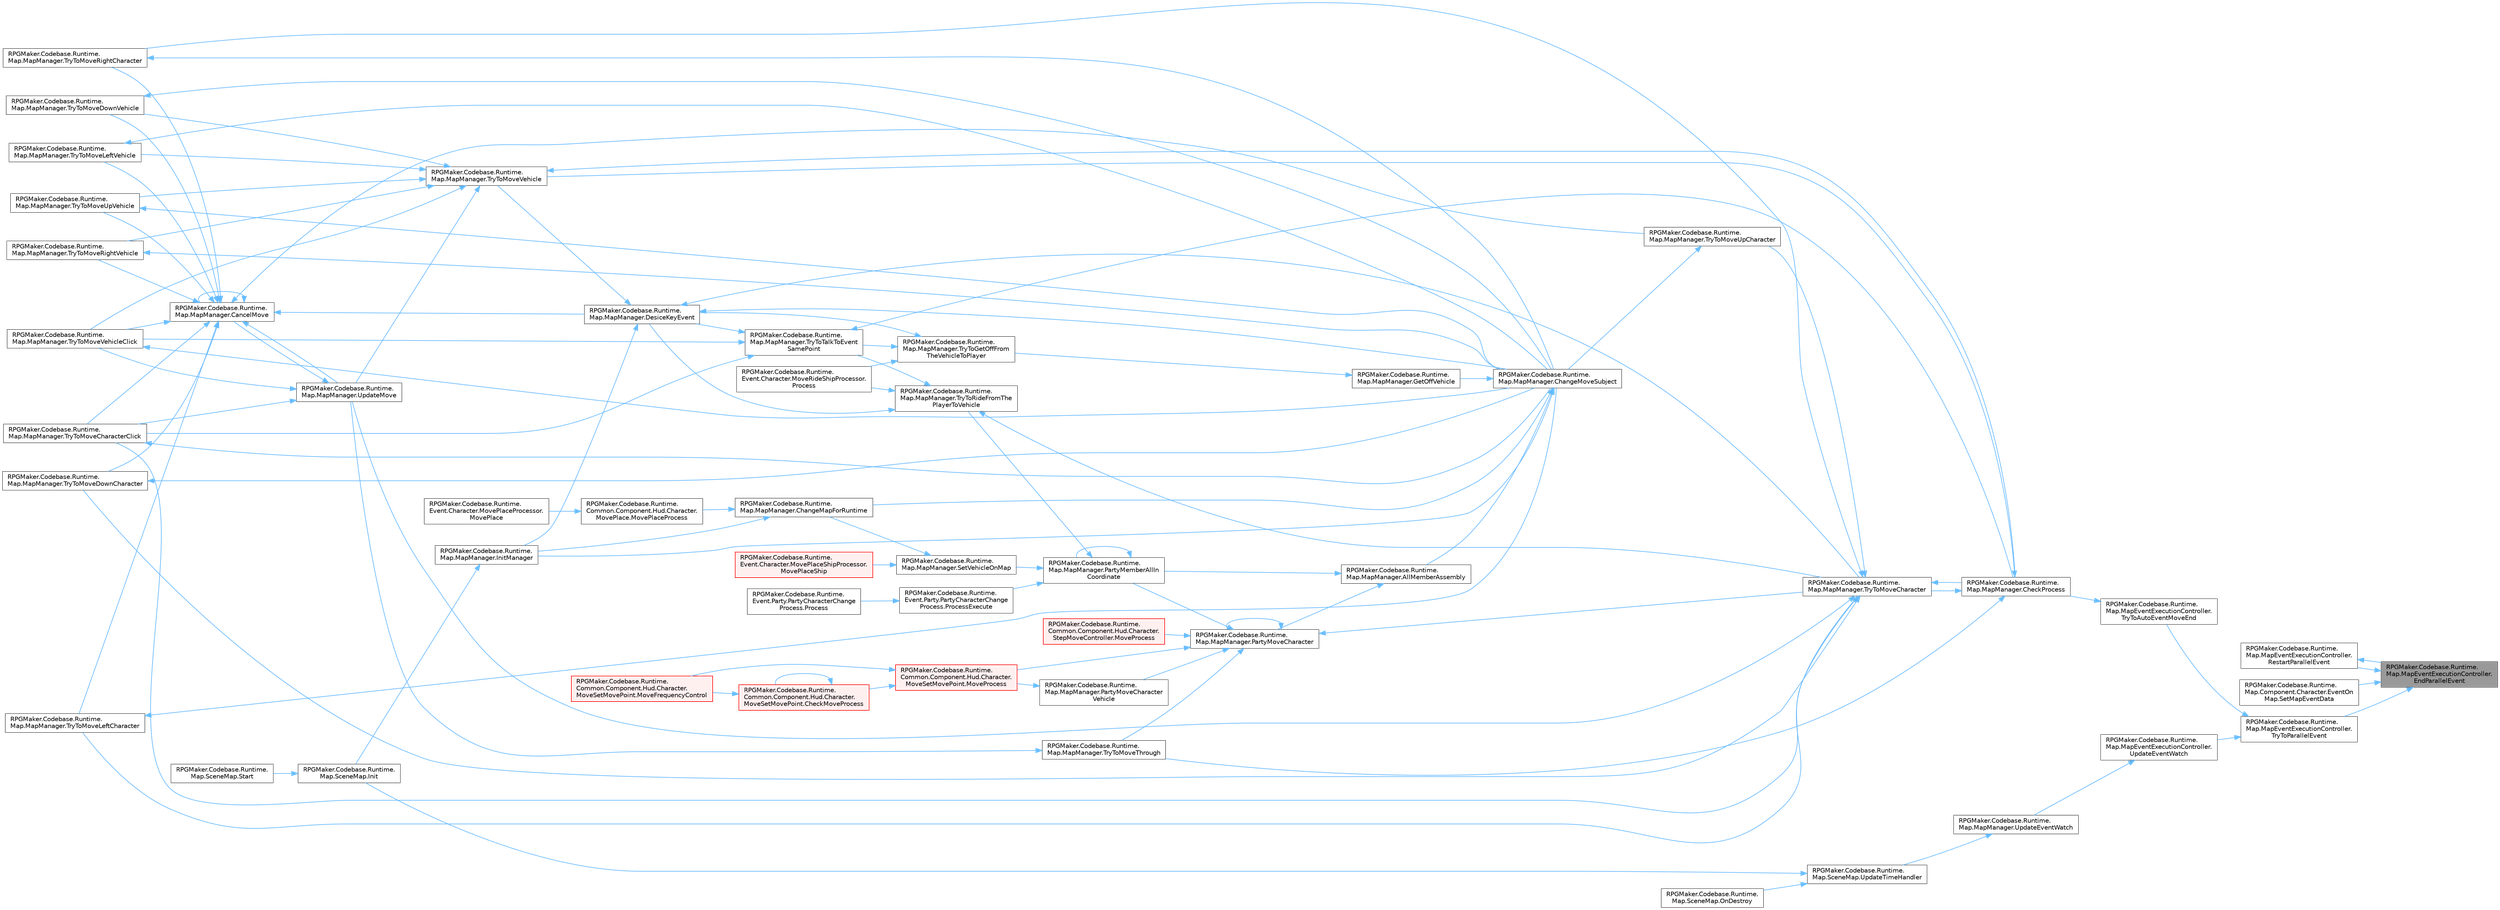 digraph "RPGMaker.Codebase.Runtime.Map.MapEventExecutionController.EndParallelEvent"
{
 // LATEX_PDF_SIZE
  bgcolor="transparent";
  edge [fontname=Helvetica,fontsize=10,labelfontname=Helvetica,labelfontsize=10];
  node [fontname=Helvetica,fontsize=10,shape=box,height=0.2,width=0.4];
  rankdir="RL";
  Node1 [id="Node000001",label="RPGMaker.Codebase.Runtime.\lMap.MapEventExecutionController.\lEndParallelEvent",height=0.2,width=0.4,color="gray40", fillcolor="grey60", style="filled", fontcolor="black",tooltip="😁 並列実行の終了時処理"];
  Node1 -> Node2 [id="edge1_Node000001_Node000002",dir="back",color="steelblue1",style="solid",tooltip=" "];
  Node2 [id="Node000002",label="RPGMaker.Codebase.Runtime.\lMap.MapEventExecutionController.\lRestartParallelEvent",height=0.2,width=0.4,color="grey40", fillcolor="white", style="filled",URL="$db/d6c/class_r_p_g_maker_1_1_codebase_1_1_runtime_1_1_map_1_1_map_event_execution_controller.html#afb511dc73bf62654e3075fadff393cc1",tooltip="😁 ぱられるイベント再開"];
  Node2 -> Node1 [id="edge2_Node000002_Node000001",dir="back",color="steelblue1",style="solid",tooltip=" "];
  Node1 -> Node3 [id="edge3_Node000001_Node000003",dir="back",color="steelblue1",style="solid",tooltip=" "];
  Node3 [id="Node000003",label="RPGMaker.Codebase.Runtime.\lMap.Component.Character.EventOn\lMap.SetMapEventData",height=0.2,width=0.4,color="grey40", fillcolor="white", style="filled",URL="$da/d39/class_r_p_g_maker_1_1_codebase_1_1_runtime_1_1_map_1_1_component_1_1_character_1_1_event_on_map.html#a41c082b08f14f5de0fbfe4c2a57fe57c",tooltip="コンティニュー用のイベントデータ設定"];
  Node1 -> Node4 [id="edge4_Node000001_Node000004",dir="back",color="steelblue1",style="solid",tooltip=" "];
  Node4 [id="Node000004",label="RPGMaker.Codebase.Runtime.\lMap.MapEventExecutionController.\lTryToParallelEvent",height=0.2,width=0.4,color="grey40", fillcolor="white", style="filled",URL="$db/d6c/class_r_p_g_maker_1_1_codebase_1_1_runtime_1_1_map_1_1_map_event_execution_controller.html#a608c09133827f3666bb4c48116e387dd",tooltip="😁 並列実行イベントがあればイベントを開始する"];
  Node4 -> Node5 [id="edge5_Node000004_Node000005",dir="back",color="steelblue1",style="solid",tooltip=" "];
  Node5 [id="Node000005",label="RPGMaker.Codebase.Runtime.\lMap.MapEventExecutionController.\lTryToAutoEventMoveEnd",height=0.2,width=0.4,color="grey40", fillcolor="white", style="filled",URL="$db/d6c/class_r_p_g_maker_1_1_codebase_1_1_runtime_1_1_map_1_1_map_event_execution_controller.html#a0eeb6696aa5bc8591a0c6565056cfd2f",tooltip="😁 移動直後に、自動実行イベント、並列処理イベントの発動条件を満たしていた場合には、実行処理を行う"];
  Node5 -> Node6 [id="edge6_Node000005_Node000006",dir="back",color="steelblue1",style="solid",tooltip=" "];
  Node6 [id="Node000006",label="RPGMaker.Codebase.Runtime.\lMap.MapManager.CheckProcess",height=0.2,width=0.4,color="grey40", fillcolor="white", style="filled",URL="$d5/d0f/class_r_p_g_maker_1_1_codebase_1_1_runtime_1_1_map_1_1_map_manager.html#af61111401b6e289e7cd71c37c80bff5d",tooltip="😁 移動後の各判定処理"];
  Node6 -> Node7 [id="edge7_Node000006_Node000007",dir="back",color="steelblue1",style="solid",tooltip=" "];
  Node7 [id="Node000007",label="RPGMaker.Codebase.Runtime.\lMap.MapManager.TryToMoveCharacter",height=0.2,width=0.4,color="grey40", fillcolor="white", style="filled",URL="$d5/d0f/class_r_p_g_maker_1_1_codebase_1_1_runtime_1_1_map_1_1_map_manager.html#a1c50ac1ba190459e6f190cdbfe263778",tooltip="😁 キャラクターの移動を試行する （対象位置が進入不可の場合は向きだけ変える）"];
  Node7 -> Node6 [id="edge8_Node000007_Node000006",dir="back",color="steelblue1",style="solid",tooltip=" "];
  Node7 -> Node8 [id="edge9_Node000007_Node000008",dir="back",color="steelblue1",style="solid",tooltip=" "];
  Node8 [id="Node000008",label="RPGMaker.Codebase.Runtime.\lMap.MapManager.TryToMoveCharacterClick",height=0.2,width=0.4,color="grey40", fillcolor="white", style="filled",URL="$d5/d0f/class_r_p_g_maker_1_1_codebase_1_1_runtime_1_1_map_1_1_map_manager.html#a3a7ad6e6d848e31770443541b2113049",tooltip="😁 キャラクターの移動を試行する （対象位置が進入不可の場合は向きだけ変える）"];
  Node8 -> Node9 [id="edge10_Node000008_Node000009",dir="back",color="steelblue1",style="solid",tooltip=" "];
  Node9 [id="Node000009",label="RPGMaker.Codebase.Runtime.\lMap.MapManager.ChangeMoveSubject",height=0.2,width=0.4,color="grey40", fillcolor="white", style="filled",URL="$d5/d0f/class_r_p_g_maker_1_1_codebase_1_1_runtime_1_1_map_1_1_map_manager.html#a5d00d2c525cee192d90fc53bbc0c8682",tooltip="😁 移動主体変更"];
  Node9 -> Node10 [id="edge11_Node000009_Node000010",dir="back",color="steelblue1",style="solid",tooltip=" "];
  Node10 [id="Node000010",label="RPGMaker.Codebase.Runtime.\lMap.MapManager.AllMemberAssembly",height=0.2,width=0.4,color="grey40", fillcolor="white", style="filled",URL="$d5/d0f/class_r_p_g_maker_1_1_codebase_1_1_runtime_1_1_map_1_1_map_manager.html#a8c6faf084ea80880467ab13a448e9bed",tooltip="😁 全員集したにで操作切り替え"];
  Node10 -> Node11 [id="edge12_Node000010_Node000011",dir="back",color="steelblue1",style="solid",tooltip=" "];
  Node11 [id="Node000011",label="RPGMaker.Codebase.Runtime.\lMap.MapManager.PartyMemberAllIn\lCoordinate",height=0.2,width=0.4,color="grey40", fillcolor="white", style="filled",URL="$d5/d0f/class_r_p_g_maker_1_1_codebase_1_1_runtime_1_1_map_1_1_map_manager.html#adc8a96ff2875947b6e7a4a6aa6c7f1a1",tooltip="😁 座標中のパーティー・メンバー全て"];
  Node11 -> Node11 [id="edge13_Node000011_Node000011",dir="back",color="steelblue1",style="solid",tooltip=" "];
  Node11 -> Node12 [id="edge14_Node000011_Node000012",dir="back",color="steelblue1",style="solid",tooltip=" "];
  Node12 [id="Node000012",label="RPGMaker.Codebase.Runtime.\lEvent.Party.PartyCharacterChange\lProcess.ProcessExecute",height=0.2,width=0.4,color="grey40", fillcolor="white", style="filled",URL="$dc/dee/class_r_p_g_maker_1_1_codebase_1_1_runtime_1_1_event_1_1_party_1_1_party_character_change_process.html#a36241cd62b9cb79bf4330645b34576e5",tooltip="😁 処理内容"];
  Node12 -> Node13 [id="edge15_Node000012_Node000013",dir="back",color="steelblue1",style="solid",tooltip=" "];
  Node13 [id="Node000013",label="RPGMaker.Codebase.Runtime.\lEvent.Party.PartyCharacterChange\lProcess.Process",height=0.2,width=0.4,color="grey40", fillcolor="white", style="filled",URL="$dc/dee/class_r_p_g_maker_1_1_codebase_1_1_runtime_1_1_event_1_1_party_1_1_party_character_change_process.html#ae0f898626129d655b3cd7452f9cd043d",tooltip="😁 処理"];
  Node11 -> Node14 [id="edge16_Node000011_Node000014",dir="back",color="steelblue1",style="solid",tooltip=" "];
  Node14 [id="Node000014",label="RPGMaker.Codebase.Runtime.\lMap.MapManager.SetVehicleOnMap",height=0.2,width=0.4,color="grey40", fillcolor="white", style="filled",URL="$d5/d0f/class_r_p_g_maker_1_1_codebase_1_1_runtime_1_1_map_1_1_map_manager.html#a37e412a35b210f1313f567ba8ade8b96",tooltip="😁 マップ上の乗り物設定"];
  Node14 -> Node15 [id="edge17_Node000014_Node000015",dir="back",color="steelblue1",style="solid",tooltip=" "];
  Node15 [id="Node000015",label="RPGMaker.Codebase.Runtime.\lMap.MapManager.ChangeMapForRuntime",height=0.2,width=0.4,color="grey40", fillcolor="white", style="filled",URL="$d5/d0f/class_r_p_g_maker_1_1_codebase_1_1_runtime_1_1_map_1_1_map_manager.html#a164b0a6efee413b3cff10ea519ab8029",tooltip="😁 マップを表示する"];
  Node15 -> Node16 [id="edge18_Node000015_Node000016",dir="back",color="steelblue1",style="solid",tooltip=" "];
  Node16 [id="Node000016",label="RPGMaker.Codebase.Runtime.\lMap.MapManager.InitManager",height=0.2,width=0.4,color="grey40", fillcolor="white", style="filled",URL="$d5/d0f/class_r_p_g_maker_1_1_codebase_1_1_runtime_1_1_map_1_1_map_manager.html#ae14061e8d125d7fe532437b6ba183131",tooltip="😁 マップ初期化"];
  Node16 -> Node17 [id="edge19_Node000016_Node000017",dir="back",color="steelblue1",style="solid",tooltip=" "];
  Node17 [id="Node000017",label="RPGMaker.Codebase.Runtime.\lMap.SceneMap.Init",height=0.2,width=0.4,color="grey40", fillcolor="white", style="filled",URL="$db/d02/class_r_p_g_maker_1_1_codebase_1_1_runtime_1_1_map_1_1_scene_map.html#a0f6d0adae41e09e94a55d3c0af0c87dc",tooltip="😁 初期化"];
  Node17 -> Node18 [id="edge20_Node000017_Node000018",dir="back",color="steelblue1",style="solid",tooltip=" "];
  Node18 [id="Node000018",label="RPGMaker.Codebase.Runtime.\lMap.SceneMap.Start",height=0.2,width=0.4,color="grey40", fillcolor="white", style="filled",URL="$db/d02/class_r_p_g_maker_1_1_codebase_1_1_runtime_1_1_map_1_1_scene_map.html#a8514c54d190f9d2acb578100f490a861",tooltip="😁 開始"];
  Node15 -> Node19 [id="edge21_Node000015_Node000019",dir="back",color="steelblue1",style="solid",tooltip=" "];
  Node19 [id="Node000019",label="RPGMaker.Codebase.Runtime.\lCommon.Component.Hud.Character.\lMovePlace.MovePlaceProcess",height=0.2,width=0.4,color="grey40", fillcolor="white", style="filled",URL="$df/d12/class_r_p_g_maker_1_1_codebase_1_1_runtime_1_1_common_1_1_component_1_1_hud_1_1_character_1_1_move_place.html#a937507f8d3c881ce82d1d1eb38321bbf",tooltip="😁 場所処理移動"];
  Node19 -> Node20 [id="edge22_Node000019_Node000020",dir="back",color="steelblue1",style="solid",tooltip=" "];
  Node20 [id="Node000020",label="RPGMaker.Codebase.Runtime.\lEvent.Character.MovePlaceProcessor.\lMovePlace",height=0.2,width=0.4,color="grey40", fillcolor="white", style="filled",URL="$da/d06/class_r_p_g_maker_1_1_codebase_1_1_runtime_1_1_event_1_1_character_1_1_move_place_processor.html#acd1dee6b4f36de52d8a8b775d612e502",tooltip="😁"];
  Node14 -> Node21 [id="edge23_Node000014_Node000021",dir="back",color="steelblue1",style="solid",tooltip=" "];
  Node21 [id="Node000021",label="RPGMaker.Codebase.Runtime.\lEvent.Character.MovePlaceShipProcessor.\lMovePlaceShip",height=0.2,width=0.4,color="red", fillcolor="#FFF0F0", style="filled",URL="$df/d26/class_r_p_g_maker_1_1_codebase_1_1_runtime_1_1_event_1_1_character_1_1_move_place_ship_processor.html#af7c051f7a66cfbc9f89063046feca8f0",tooltip="😁 移動場所船"];
  Node11 -> Node23 [id="edge24_Node000011_Node000023",dir="back",color="steelblue1",style="solid",tooltip=" "];
  Node23 [id="Node000023",label="RPGMaker.Codebase.Runtime.\lMap.MapManager.TryToRideFromThe\lPlayerToVehicle",height=0.2,width=0.4,color="grey40", fillcolor="white", style="filled",URL="$d5/d0f/class_r_p_g_maker_1_1_codebase_1_1_runtime_1_1_map_1_1_map_manager.html#af833ea891460fe653ce5b7900b86e151",tooltip="😁 乗り物に乗る"];
  Node23 -> Node24 [id="edge25_Node000023_Node000024",dir="back",color="steelblue1",style="solid",tooltip=" "];
  Node24 [id="Node000024",label="RPGMaker.Codebase.Runtime.\lMap.MapManager.DesiceKeyEvent",height=0.2,width=0.4,color="grey40", fillcolor="white", style="filled",URL="$d5/d0f/class_r_p_g_maker_1_1_codebase_1_1_runtime_1_1_map_1_1_map_manager.html#a2655da596d391627e8c2f71e6e490b62",tooltip="😁 目の前にイベントがあり、その発動契機がTalkであればイベントを開始する"];
  Node24 -> Node9 [id="edge26_Node000024_Node000009",dir="back",color="steelblue1",style="solid",tooltip=" "];
  Node24 -> Node16 [id="edge27_Node000024_Node000016",dir="back",color="steelblue1",style="solid",tooltip=" "];
  Node24 -> Node7 [id="edge28_Node000024_Node000007",dir="back",color="steelblue1",style="solid",tooltip=" "];
  Node24 -> Node25 [id="edge29_Node000024_Node000025",dir="back",color="steelblue1",style="solid",tooltip=" "];
  Node25 [id="Node000025",label="RPGMaker.Codebase.Runtime.\lMap.MapManager.TryToMoveVehicle",height=0.2,width=0.4,color="grey40", fillcolor="white", style="filled",URL="$d5/d0f/class_r_p_g_maker_1_1_codebase_1_1_runtime_1_1_map_1_1_map_manager.html#af0e1fa61778d47dccbe907bcb8ebeb4c",tooltip="😁 乗り物の移動を試行する （対象位置が進入不可の場合は向きだけ変える）"];
  Node25 -> Node6 [id="edge30_Node000025_Node000006",dir="back",color="steelblue1",style="solid",tooltip=" "];
  Node25 -> Node26 [id="edge31_Node000025_Node000026",dir="back",color="steelblue1",style="solid",tooltip=" "];
  Node26 [id="Node000026",label="RPGMaker.Codebase.Runtime.\lMap.MapManager.TryToMoveDownVehicle",height=0.2,width=0.4,color="grey40", fillcolor="white", style="filled",URL="$d5/d0f/class_r_p_g_maker_1_1_codebase_1_1_runtime_1_1_map_1_1_map_manager.html#a476c0a4fd7efbcd64fb342d4988ba6f7",tooltip="😁 下乗り物移動へ試す"];
  Node26 -> Node9 [id="edge32_Node000026_Node000009",dir="back",color="steelblue1",style="solid",tooltip=" "];
  Node25 -> Node27 [id="edge33_Node000025_Node000027",dir="back",color="steelblue1",style="solid",tooltip=" "];
  Node27 [id="Node000027",label="RPGMaker.Codebase.Runtime.\lMap.MapManager.TryToMoveLeftVehicle",height=0.2,width=0.4,color="grey40", fillcolor="white", style="filled",URL="$d5/d0f/class_r_p_g_maker_1_1_codebase_1_1_runtime_1_1_map_1_1_map_manager.html#a8efa0bcf03ce7e5b2b1746ccc3ee13c0",tooltip="😁 Actionへの代入時に内容が確認しやすいように、各向き分メソッドを用意。"];
  Node27 -> Node9 [id="edge34_Node000027_Node000009",dir="back",color="steelblue1",style="solid",tooltip=" "];
  Node25 -> Node28 [id="edge35_Node000025_Node000028",dir="back",color="steelblue1",style="solid",tooltip=" "];
  Node28 [id="Node000028",label="RPGMaker.Codebase.Runtime.\lMap.MapManager.TryToMoveRightVehicle",height=0.2,width=0.4,color="grey40", fillcolor="white", style="filled",URL="$d5/d0f/class_r_p_g_maker_1_1_codebase_1_1_runtime_1_1_map_1_1_map_manager.html#a3ec5763f85b5b41539237530c5806901",tooltip="😁 右乗り物移動へ試す"];
  Node28 -> Node9 [id="edge36_Node000028_Node000009",dir="back",color="steelblue1",style="solid",tooltip=" "];
  Node25 -> Node29 [id="edge37_Node000025_Node000029",dir="back",color="steelblue1",style="solid",tooltip=" "];
  Node29 [id="Node000029",label="RPGMaker.Codebase.Runtime.\lMap.MapManager.TryToMoveUpVehicle",height=0.2,width=0.4,color="grey40", fillcolor="white", style="filled",URL="$d5/d0f/class_r_p_g_maker_1_1_codebase_1_1_runtime_1_1_map_1_1_map_manager.html#ac56d14e743bf2942bb37db5c5954063e",tooltip="😁 上乗り物移動へ試す"];
  Node29 -> Node9 [id="edge38_Node000029_Node000009",dir="back",color="steelblue1",style="solid",tooltip=" "];
  Node25 -> Node30 [id="edge39_Node000025_Node000030",dir="back",color="steelblue1",style="solid",tooltip=" "];
  Node30 [id="Node000030",label="RPGMaker.Codebase.Runtime.\lMap.MapManager.TryToMoveVehicleClick",height=0.2,width=0.4,color="grey40", fillcolor="white", style="filled",URL="$d5/d0f/class_r_p_g_maker_1_1_codebase_1_1_runtime_1_1_map_1_1_map_manager.html#a6ee6f9efcc536de03d0f38f5d3de8e9e",tooltip="😁 キャラクターの移動を試行する （対象位置が進入不可の場合は向きだけ変える）"];
  Node30 -> Node9 [id="edge40_Node000030_Node000009",dir="back",color="steelblue1",style="solid",tooltip=" "];
  Node25 -> Node31 [id="edge41_Node000025_Node000031",dir="back",color="steelblue1",style="solid",tooltip=" "];
  Node31 [id="Node000031",label="RPGMaker.Codebase.Runtime.\lMap.MapManager.UpdateMove",height=0.2,width=0.4,color="grey40", fillcolor="white", style="filled",URL="$d5/d0f/class_r_p_g_maker_1_1_codebase_1_1_runtime_1_1_map_1_1_map_manager.html#a8d383409968f24c28e9393d632d207c2",tooltip="😁 移動更新"];
  Node31 -> Node32 [id="edge42_Node000031_Node000032",dir="back",color="steelblue1",style="solid",tooltip=" "];
  Node32 [id="Node000032",label="RPGMaker.Codebase.Runtime.\lMap.MapManager.CancelMove",height=0.2,width=0.4,color="grey40", fillcolor="white", style="filled",URL="$d5/d0f/class_r_p_g_maker_1_1_codebase_1_1_runtime_1_1_map_1_1_map_manager.html#aec356ba03028b9e11ece2ceb38d7f3cf",tooltip="😁 移動キャンセル"];
  Node32 -> Node32 [id="edge43_Node000032_Node000032",dir="back",color="steelblue1",style="solid",tooltip=" "];
  Node32 -> Node24 [id="edge44_Node000032_Node000024",dir="back",color="steelblue1",style="solid",tooltip=" "];
  Node32 -> Node8 [id="edge45_Node000032_Node000008",dir="back",color="steelblue1",style="solid",tooltip=" "];
  Node32 -> Node33 [id="edge46_Node000032_Node000033",dir="back",color="steelblue1",style="solid",tooltip=" "];
  Node33 [id="Node000033",label="RPGMaker.Codebase.Runtime.\lMap.MapManager.TryToMoveDownCharacter",height=0.2,width=0.4,color="grey40", fillcolor="white", style="filled",URL="$d5/d0f/class_r_p_g_maker_1_1_codebase_1_1_runtime_1_1_map_1_1_map_manager.html#ab602fb3908c965ecbdfa140fa64e3de4",tooltip="😁 下キャラクター移動を試す"];
  Node33 -> Node9 [id="edge47_Node000033_Node000009",dir="back",color="steelblue1",style="solid",tooltip=" "];
  Node32 -> Node26 [id="edge48_Node000032_Node000026",dir="back",color="steelblue1",style="solid",tooltip=" "];
  Node32 -> Node34 [id="edge49_Node000032_Node000034",dir="back",color="steelblue1",style="solid",tooltip=" "];
  Node34 [id="Node000034",label="RPGMaker.Codebase.Runtime.\lMap.MapManager.TryToMoveLeftCharacter",height=0.2,width=0.4,color="grey40", fillcolor="white", style="filled",URL="$d5/d0f/class_r_p_g_maker_1_1_codebase_1_1_runtime_1_1_map_1_1_map_manager.html#a1d7da40eb2e0a29eda0e228f434a77ec",tooltip="😁 Actionへの代入時に内容が確認しやすいように、各向き分メソッドを用意。"];
  Node34 -> Node9 [id="edge50_Node000034_Node000009",dir="back",color="steelblue1",style="solid",tooltip=" "];
  Node32 -> Node27 [id="edge51_Node000032_Node000027",dir="back",color="steelblue1",style="solid",tooltip=" "];
  Node32 -> Node35 [id="edge52_Node000032_Node000035",dir="back",color="steelblue1",style="solid",tooltip=" "];
  Node35 [id="Node000035",label="RPGMaker.Codebase.Runtime.\lMap.MapManager.TryToMoveRightCharacter",height=0.2,width=0.4,color="grey40", fillcolor="white", style="filled",URL="$d5/d0f/class_r_p_g_maker_1_1_codebase_1_1_runtime_1_1_map_1_1_map_manager.html#a4de669f540fb731c58fe2aaf3218c235",tooltip="😁 右キャラクター移動を試す"];
  Node35 -> Node9 [id="edge53_Node000035_Node000009",dir="back",color="steelblue1",style="solid",tooltip=" "];
  Node32 -> Node28 [id="edge54_Node000032_Node000028",dir="back",color="steelblue1",style="solid",tooltip=" "];
  Node32 -> Node36 [id="edge55_Node000032_Node000036",dir="back",color="steelblue1",style="solid",tooltip=" "];
  Node36 [id="Node000036",label="RPGMaker.Codebase.Runtime.\lMap.MapManager.TryToMoveUpCharacter",height=0.2,width=0.4,color="grey40", fillcolor="white", style="filled",URL="$d5/d0f/class_r_p_g_maker_1_1_codebase_1_1_runtime_1_1_map_1_1_map_manager.html#ac3d79e5a98a34a7f08f34402600f7a57",tooltip="😁 上キャラクター移動を試す"];
  Node36 -> Node9 [id="edge56_Node000036_Node000009",dir="back",color="steelblue1",style="solid",tooltip=" "];
  Node32 -> Node29 [id="edge57_Node000032_Node000029",dir="back",color="steelblue1",style="solid",tooltip=" "];
  Node32 -> Node30 [id="edge58_Node000032_Node000030",dir="back",color="steelblue1",style="solid",tooltip=" "];
  Node32 -> Node31 [id="edge59_Node000032_Node000031",dir="back",color="steelblue1",style="solid",tooltip=" "];
  Node31 -> Node8 [id="edge60_Node000031_Node000008",dir="back",color="steelblue1",style="solid",tooltip=" "];
  Node31 -> Node30 [id="edge61_Node000031_Node000030",dir="back",color="steelblue1",style="solid",tooltip=" "];
  Node23 -> Node37 [id="edge62_Node000023_Node000037",dir="back",color="steelblue1",style="solid",tooltip=" "];
  Node37 [id="Node000037",label="RPGMaker.Codebase.Runtime.\lEvent.Character.MoveRideShipProcessor.\lProcess",height=0.2,width=0.4,color="grey40", fillcolor="white", style="filled",URL="$db/dea/class_r_p_g_maker_1_1_codebase_1_1_runtime_1_1_event_1_1_character_1_1_move_ride_ship_processor.html#ae9d6fa0140ad420b3607b15b970830f6",tooltip="😁 処理"];
  Node23 -> Node7 [id="edge63_Node000023_Node000007",dir="back",color="steelblue1",style="solid",tooltip=" "];
  Node23 -> Node38 [id="edge64_Node000023_Node000038",dir="back",color="steelblue1",style="solid",tooltip=" "];
  Node38 [id="Node000038",label="RPGMaker.Codebase.Runtime.\lMap.MapManager.TryToTalkToEvent\lSamePoint",height=0.2,width=0.4,color="grey40", fillcolor="white", style="filled",URL="$d5/d0f/class_r_p_g_maker_1_1_codebase_1_1_runtime_1_1_map_1_1_map_manager.html#a0fbfc4078a6e1d77a62009a7ac3985c4",tooltip="😁 イベント似た点へ歩きへ試し"];
  Node38 -> Node6 [id="edge65_Node000038_Node000006",dir="back",color="steelblue1",style="solid",tooltip=" "];
  Node38 -> Node24 [id="edge66_Node000038_Node000024",dir="back",color="steelblue1",style="solid",tooltip=" "];
  Node38 -> Node8 [id="edge67_Node000038_Node000008",dir="back",color="steelblue1",style="solid",tooltip=" "];
  Node38 -> Node30 [id="edge68_Node000038_Node000030",dir="back",color="steelblue1",style="solid",tooltip=" "];
  Node10 -> Node39 [id="edge69_Node000010_Node000039",dir="back",color="steelblue1",style="solid",tooltip=" "];
  Node39 [id="Node000039",label="RPGMaker.Codebase.Runtime.\lMap.MapManager.PartyMoveCharacter",height=0.2,width=0.4,color="grey40", fillcolor="white", style="filled",URL="$d5/d0f/class_r_p_g_maker_1_1_codebase_1_1_runtime_1_1_map_1_1_map_manager.html#a62362677c5fd951f473d6f35cbd01721",tooltip="😁 パーティメンバーの移動"];
  Node39 -> Node40 [id="edge70_Node000039_Node000040",dir="back",color="steelblue1",style="solid",tooltip=" "];
  Node40 [id="Node000040",label="RPGMaker.Codebase.Runtime.\lCommon.Component.Hud.Character.\lMoveSetMovePoint.MoveProcess",height=0.2,width=0.4,color="red", fillcolor="#FFF0F0", style="filled",URL="$d9/dcc/class_r_p_g_maker_1_1_codebase_1_1_runtime_1_1_common_1_1_component_1_1_hud_1_1_character_1_1_move_set_move_point.html#a185f808a65cadb15dd740c3e90ee7304",tooltip="😁 処理移動"];
  Node40 -> Node41 [id="edge71_Node000040_Node000041",dir="back",color="steelblue1",style="solid",tooltip=" "];
  Node41 [id="Node000041",label="RPGMaker.Codebase.Runtime.\lCommon.Component.Hud.Character.\lMoveSetMovePoint.CheckMoveProcess",height=0.2,width=0.4,color="red", fillcolor="#FFF0F0", style="filled",URL="$d9/dcc/class_r_p_g_maker_1_1_codebase_1_1_runtime_1_1_common_1_1_component_1_1_hud_1_1_character_1_1_move_set_move_point.html#a2bae2a194cc3c0c8d04f6fbba15a96a2",tooltip="😁 移動処理チェック"];
  Node41 -> Node41 [id="edge72_Node000041_Node000041",dir="back",color="steelblue1",style="solid",tooltip=" "];
  Node41 -> Node42 [id="edge73_Node000041_Node000042",dir="back",color="steelblue1",style="solid",tooltip=" "];
  Node42 [id="Node000042",label="RPGMaker.Codebase.Runtime.\lCommon.Component.Hud.Character.\lMoveSetMovePoint.MoveFrequencyControl",height=0.2,width=0.4,color="red", fillcolor="#FFF0F0", style="filled",URL="$d9/dcc/class_r_p_g_maker_1_1_codebase_1_1_runtime_1_1_common_1_1_component_1_1_hud_1_1_character_1_1_move_set_move_point.html#a3f0d798a4b42b2b5c82047580086e240",tooltip="😁 移動頻度を制御。"];
  Node40 -> Node42 [id="edge74_Node000040_Node000042",dir="back",color="steelblue1",style="solid",tooltip=" "];
  Node39 -> Node63 [id="edge75_Node000039_Node000063",dir="back",color="steelblue1",style="solid",tooltip=" "];
  Node63 [id="Node000063",label="RPGMaker.Codebase.Runtime.\lCommon.Component.Hud.Character.\lStepMoveController.MoveProcess",height=0.2,width=0.4,color="red", fillcolor="#FFF0F0", style="filled",URL="$d0/d39/class_r_p_g_maker_1_1_codebase_1_1_runtime_1_1_common_1_1_component_1_1_hud_1_1_character_1_1_step_move_controller.html#afab55bda8585197faa55733ee8d181b6",tooltip="😁 処理移動"];
  Node39 -> Node11 [id="edge76_Node000039_Node000011",dir="back",color="steelblue1",style="solid",tooltip=" "];
  Node39 -> Node39 [id="edge77_Node000039_Node000039",dir="back",color="steelblue1",style="solid",tooltip=" "];
  Node39 -> Node67 [id="edge78_Node000039_Node000067",dir="back",color="steelblue1",style="solid",tooltip=" "];
  Node67 [id="Node000067",label="RPGMaker.Codebase.Runtime.\lMap.MapManager.PartyMoveCharacter\lVehicle",height=0.2,width=0.4,color="grey40", fillcolor="white", style="filled",URL="$d5/d0f/class_r_p_g_maker_1_1_codebase_1_1_runtime_1_1_map_1_1_map_manager.html#a9b5fcf45d85c8e52d14a0c5cef1a88a3",tooltip="😁 パーティメンバーの移動 乗り物搭乗時"];
  Node67 -> Node40 [id="edge79_Node000067_Node000040",dir="back",color="steelblue1",style="solid",tooltip=" "];
  Node39 -> Node7 [id="edge80_Node000039_Node000007",dir="back",color="steelblue1",style="solid",tooltip=" "];
  Node39 -> Node49 [id="edge81_Node000039_Node000049",dir="back",color="steelblue1",style="solid",tooltip=" "];
  Node49 [id="Node000049",label="RPGMaker.Codebase.Runtime.\lMap.MapManager.TryToMoveThrough",height=0.2,width=0.4,color="grey40", fillcolor="white", style="filled",URL="$d5/d0f/class_r_p_g_maker_1_1_codebase_1_1_runtime_1_1_map_1_1_map_manager.html#a568c166cd57f15308dc10ba60706bd26",tooltip="😁 通り抜ける移動を試す"];
  Node49 -> Node31 [id="edge82_Node000049_Node000031",dir="back",color="steelblue1",style="solid",tooltip=" "];
  Node9 -> Node15 [id="edge83_Node000009_Node000015",dir="back",color="steelblue1",style="solid",tooltip=" "];
  Node9 -> Node68 [id="edge84_Node000009_Node000068",dir="back",color="steelblue1",style="solid",tooltip=" "];
  Node68 [id="Node000068",label="RPGMaker.Codebase.Runtime.\lMap.MapManager.GetOffVehicle",height=0.2,width=0.4,color="grey40", fillcolor="white", style="filled",URL="$d5/d0f/class_r_p_g_maker_1_1_codebase_1_1_runtime_1_1_map_1_1_map_manager.html#ac3e43dc471cabb3ae7994aa34310b0e5",tooltip="😁 乗り物降りるメソッド 降りれる方向が入ってくる"];
  Node68 -> Node69 [id="edge85_Node000068_Node000069",dir="back",color="steelblue1",style="solid",tooltip=" "];
  Node69 [id="Node000069",label="RPGMaker.Codebase.Runtime.\lMap.MapManager.TryToGetOffFrom\lTheVehicleToPlayer",height=0.2,width=0.4,color="grey40", fillcolor="white", style="filled",URL="$d5/d0f/class_r_p_g_maker_1_1_codebase_1_1_runtime_1_1_map_1_1_map_manager.html#a3232c5cf05cce0b13dd68035f5ba8604",tooltip="😁 乗り物から降りる"];
  Node69 -> Node24 [id="edge86_Node000069_Node000024",dir="back",color="steelblue1",style="solid",tooltip=" "];
  Node69 -> Node37 [id="edge87_Node000069_Node000037",dir="back",color="steelblue1",style="solid",tooltip=" "];
  Node69 -> Node38 [id="edge88_Node000069_Node000038",dir="back",color="steelblue1",style="solid",tooltip=" "];
  Node9 -> Node16 [id="edge89_Node000009_Node000016",dir="back",color="steelblue1",style="solid",tooltip=" "];
  Node7 -> Node33 [id="edge90_Node000007_Node000033",dir="back",color="steelblue1",style="solid",tooltip=" "];
  Node7 -> Node34 [id="edge91_Node000007_Node000034",dir="back",color="steelblue1",style="solid",tooltip=" "];
  Node7 -> Node35 [id="edge92_Node000007_Node000035",dir="back",color="steelblue1",style="solid",tooltip=" "];
  Node7 -> Node36 [id="edge93_Node000007_Node000036",dir="back",color="steelblue1",style="solid",tooltip=" "];
  Node7 -> Node31 [id="edge94_Node000007_Node000031",dir="back",color="steelblue1",style="solid",tooltip=" "];
  Node6 -> Node49 [id="edge95_Node000006_Node000049",dir="back",color="steelblue1",style="solid",tooltip=" "];
  Node6 -> Node25 [id="edge96_Node000006_Node000025",dir="back",color="steelblue1",style="solid",tooltip=" "];
  Node4 -> Node70 [id="edge97_Node000004_Node000070",dir="back",color="steelblue1",style="solid",tooltip=" "];
  Node70 [id="Node000070",label="RPGMaker.Codebase.Runtime.\lMap.MapEventExecutionController.\lUpdateEventWatch",height=0.2,width=0.4,color="grey40", fillcolor="white", style="filled",URL="$db/d6c/class_r_p_g_maker_1_1_codebase_1_1_runtime_1_1_map_1_1_map_event_execution_controller.html#ad75e4db8f826f7904cdd50d2001e5fc3",tooltip="😁 イベントの実行状態更新"];
  Node70 -> Node71 [id="edge98_Node000070_Node000071",dir="back",color="steelblue1",style="solid",tooltip=" "];
  Node71 [id="Node000071",label="RPGMaker.Codebase.Runtime.\lMap.MapManager.UpdateEventWatch",height=0.2,width=0.4,color="grey40", fillcolor="white", style="filled",URL="$d5/d0f/class_r_p_g_maker_1_1_codebase_1_1_runtime_1_1_map_1_1_map_manager.html#ab7cb7bd152ff2eab304d1c57abe54477",tooltip="😁 特定のイベント更新"];
  Node71 -> Node72 [id="edge99_Node000071_Node000072",dir="back",color="steelblue1",style="solid",tooltip=" "];
  Node72 [id="Node000072",label="RPGMaker.Codebase.Runtime.\lMap.SceneMap.UpdateTimeHandler",height=0.2,width=0.4,color="grey40", fillcolor="white", style="filled",URL="$db/d02/class_r_p_g_maker_1_1_codebase_1_1_runtime_1_1_map_1_1_scene_map.html#a423a666bb2aa67001761fd172ec9090f",tooltip="😁 時間ハンドラー更新"];
  Node72 -> Node17 [id="edge100_Node000072_Node000017",dir="back",color="steelblue1",style="solid",tooltip=" "];
  Node72 -> Node73 [id="edge101_Node000072_Node000073",dir="back",color="steelblue1",style="solid",tooltip=" "];
  Node73 [id="Node000073",label="RPGMaker.Codebase.Runtime.\lMap.SceneMap.OnDestroy",height=0.2,width=0.4,color="grey40", fillcolor="white", style="filled",URL="$db/d02/class_r_p_g_maker_1_1_codebase_1_1_runtime_1_1_map_1_1_scene_map.html#a6e8b21d48258d3dda96299a1fe1f9a18",tooltip="😁 破棄時"];
}
